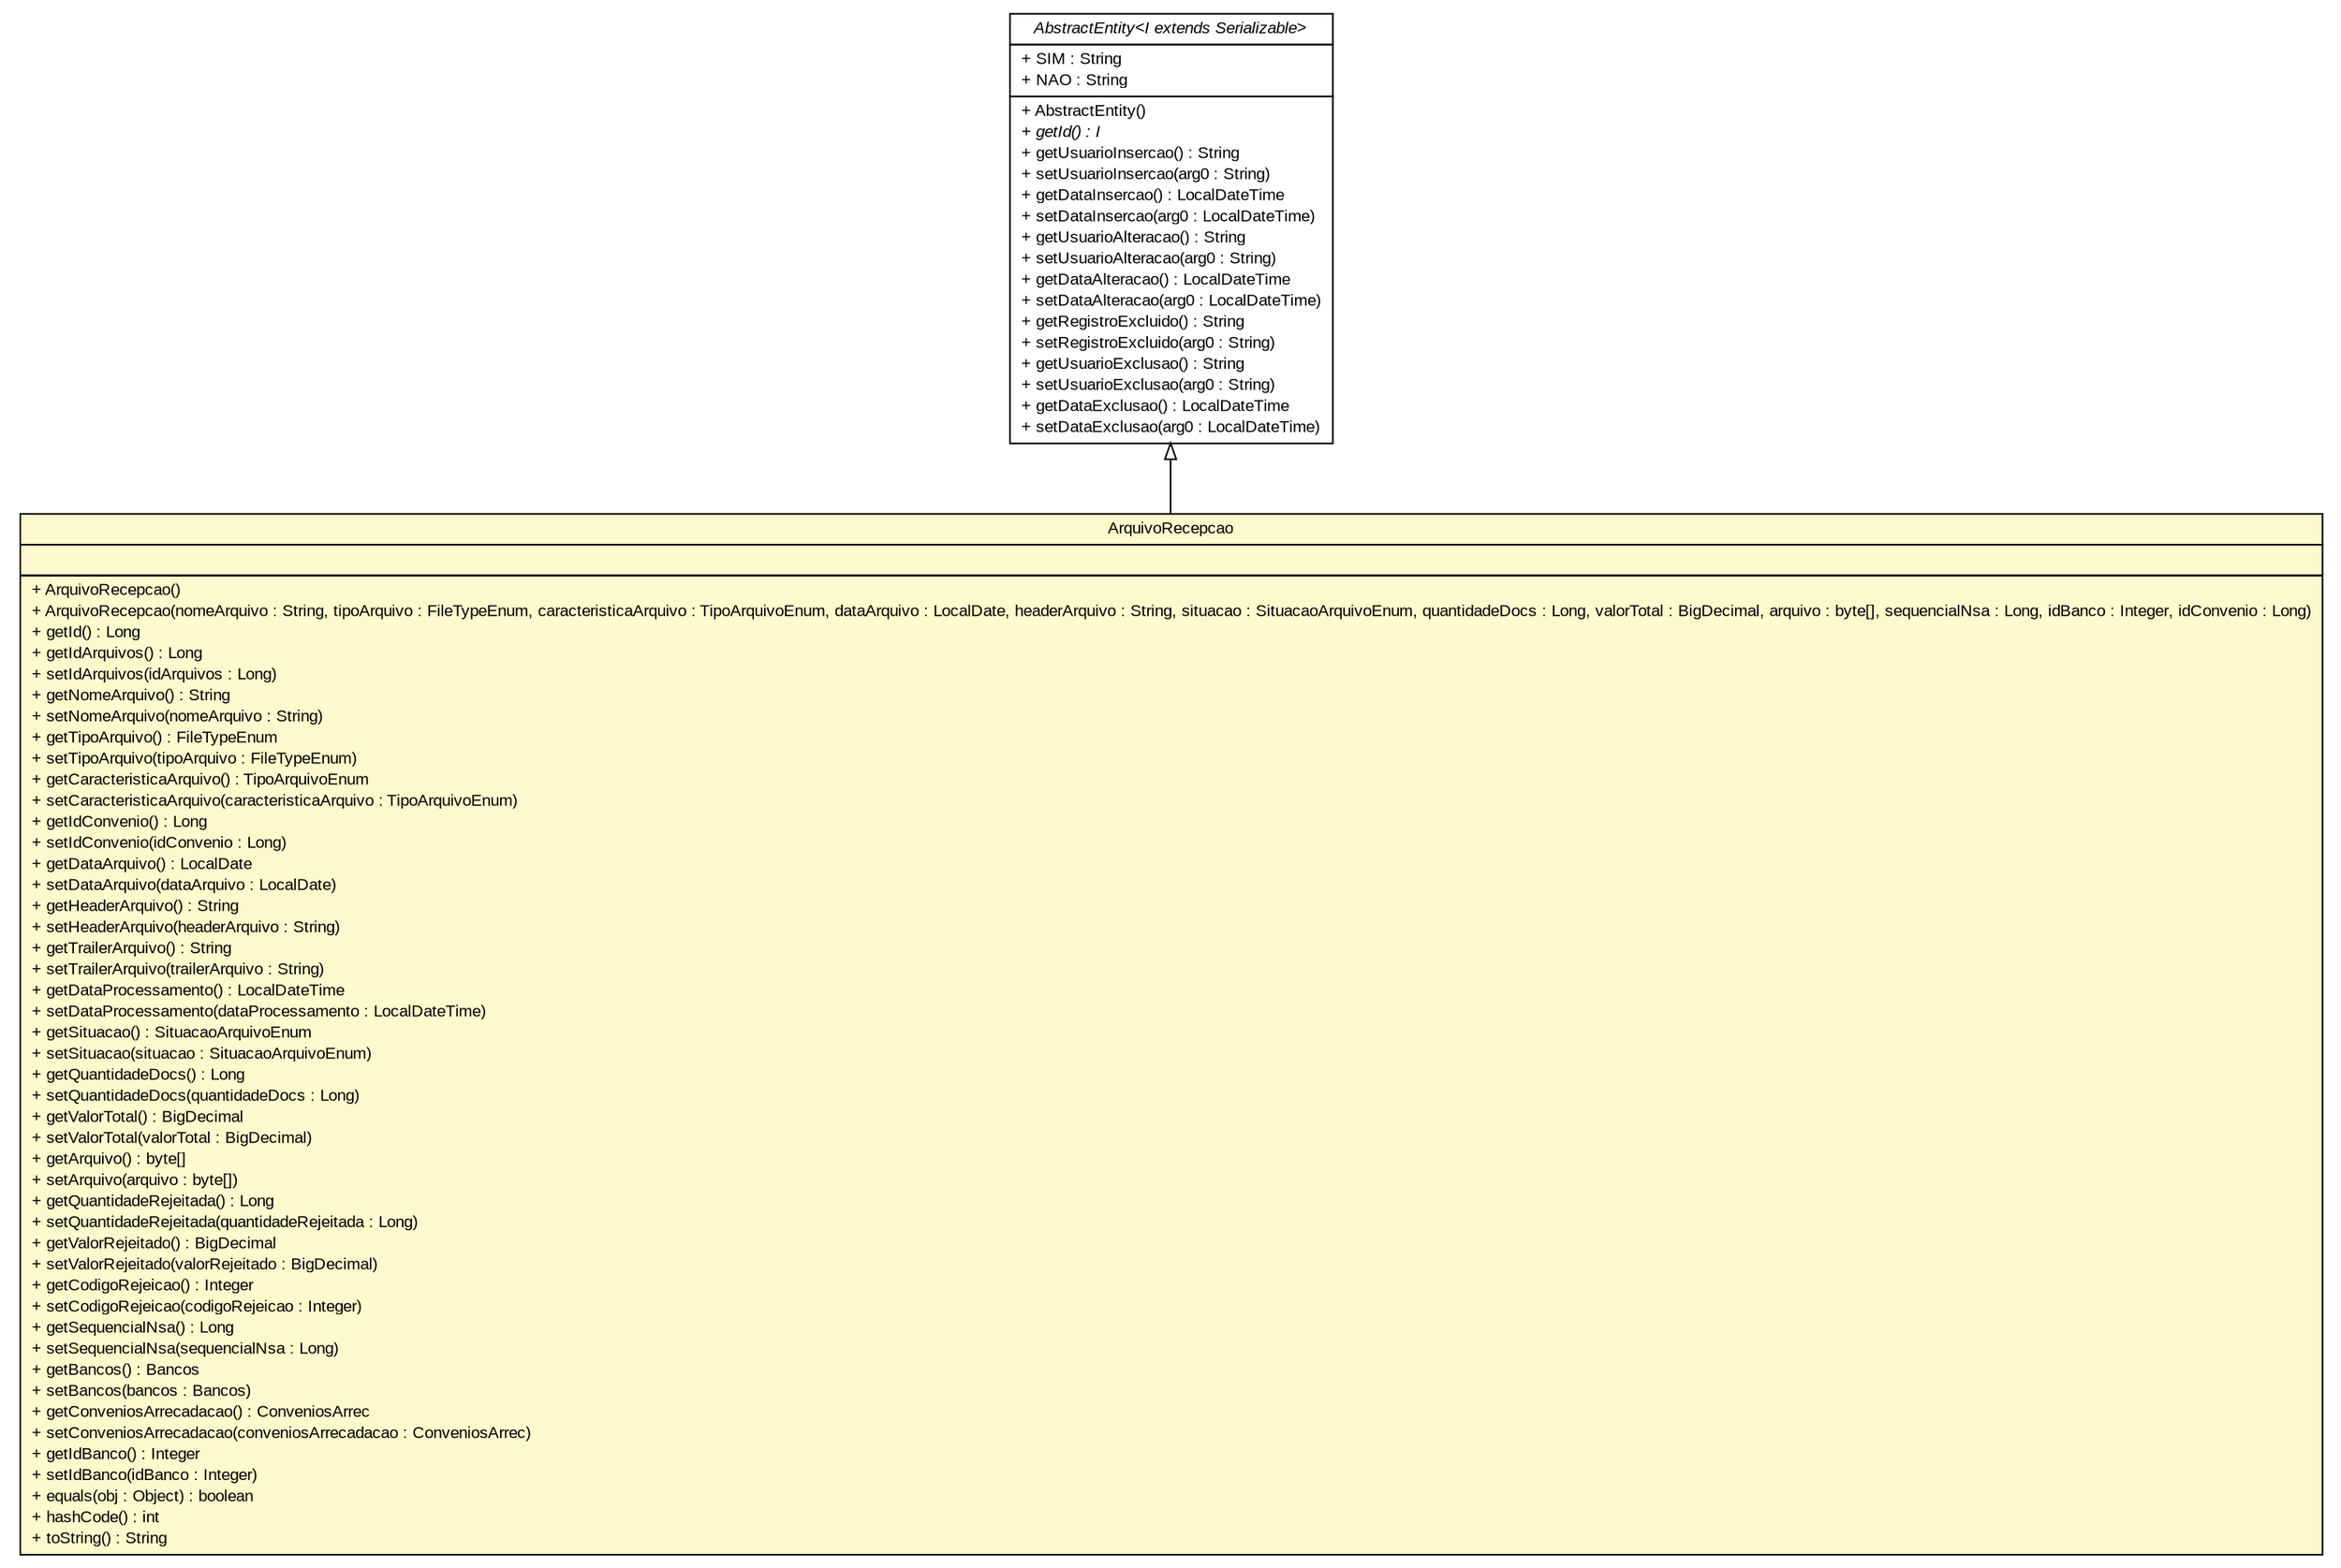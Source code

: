 #!/usr/local/bin/dot
#
# Class diagram 
# Generated by UMLGraph version R5_6 (http://www.umlgraph.org/)
#

digraph G {
	edge [fontname="arial",fontsize=10,labelfontname="arial",labelfontsize=10];
	node [fontname="arial",fontsize=10,shape=plaintext];
	nodesep=0.25;
	ranksep=0.5;
	// br.gov.to.sefaz.arr.persistence.entity.ArquivoRecepcao
	c30415 [label=<<table title="br.gov.to.sefaz.arr.persistence.entity.ArquivoRecepcao" border="0" cellborder="1" cellspacing="0" cellpadding="2" port="p" bgcolor="lemonChiffon" href="./ArquivoRecepcao.html">
		<tr><td><table border="0" cellspacing="0" cellpadding="1">
<tr><td align="center" balign="center"> ArquivoRecepcao </td></tr>
		</table></td></tr>
		<tr><td><table border="0" cellspacing="0" cellpadding="1">
<tr><td align="left" balign="left">  </td></tr>
		</table></td></tr>
		<tr><td><table border="0" cellspacing="0" cellpadding="1">
<tr><td align="left" balign="left"> + ArquivoRecepcao() </td></tr>
<tr><td align="left" balign="left"> + ArquivoRecepcao(nomeArquivo : String, tipoArquivo : FileTypeEnum, caracteristicaArquivo : TipoArquivoEnum, dataArquivo : LocalDate, headerArquivo : String, situacao : SituacaoArquivoEnum, quantidadeDocs : Long, valorTotal : BigDecimal, arquivo : byte[], sequencialNsa : Long, idBanco : Integer, idConvenio : Long) </td></tr>
<tr><td align="left" balign="left"> + getId() : Long </td></tr>
<tr><td align="left" balign="left"> + getIdArquivos() : Long </td></tr>
<tr><td align="left" balign="left"> + setIdArquivos(idArquivos : Long) </td></tr>
<tr><td align="left" balign="left"> + getNomeArquivo() : String </td></tr>
<tr><td align="left" balign="left"> + setNomeArquivo(nomeArquivo : String) </td></tr>
<tr><td align="left" balign="left"> + getTipoArquivo() : FileTypeEnum </td></tr>
<tr><td align="left" balign="left"> + setTipoArquivo(tipoArquivo : FileTypeEnum) </td></tr>
<tr><td align="left" balign="left"> + getCaracteristicaArquivo() : TipoArquivoEnum </td></tr>
<tr><td align="left" balign="left"> + setCaracteristicaArquivo(caracteristicaArquivo : TipoArquivoEnum) </td></tr>
<tr><td align="left" balign="left"> + getIdConvenio() : Long </td></tr>
<tr><td align="left" balign="left"> + setIdConvenio(idConvenio : Long) </td></tr>
<tr><td align="left" balign="left"> + getDataArquivo() : LocalDate </td></tr>
<tr><td align="left" balign="left"> + setDataArquivo(dataArquivo : LocalDate) </td></tr>
<tr><td align="left" balign="left"> + getHeaderArquivo() : String </td></tr>
<tr><td align="left" balign="left"> + setHeaderArquivo(headerArquivo : String) </td></tr>
<tr><td align="left" balign="left"> + getTrailerArquivo() : String </td></tr>
<tr><td align="left" balign="left"> + setTrailerArquivo(trailerArquivo : String) </td></tr>
<tr><td align="left" balign="left"> + getDataProcessamento() : LocalDateTime </td></tr>
<tr><td align="left" balign="left"> + setDataProcessamento(dataProcessamento : LocalDateTime) </td></tr>
<tr><td align="left" balign="left"> + getSituacao() : SituacaoArquivoEnum </td></tr>
<tr><td align="left" balign="left"> + setSituacao(situacao : SituacaoArquivoEnum) </td></tr>
<tr><td align="left" balign="left"> + getQuantidadeDocs() : Long </td></tr>
<tr><td align="left" balign="left"> + setQuantidadeDocs(quantidadeDocs : Long) </td></tr>
<tr><td align="left" balign="left"> + getValorTotal() : BigDecimal </td></tr>
<tr><td align="left" balign="left"> + setValorTotal(valorTotal : BigDecimal) </td></tr>
<tr><td align="left" balign="left"> + getArquivo() : byte[] </td></tr>
<tr><td align="left" balign="left"> + setArquivo(arquivo : byte[]) </td></tr>
<tr><td align="left" balign="left"> + getQuantidadeRejeitada() : Long </td></tr>
<tr><td align="left" balign="left"> + setQuantidadeRejeitada(quantidadeRejeitada : Long) </td></tr>
<tr><td align="left" balign="left"> + getValorRejeitado() : BigDecimal </td></tr>
<tr><td align="left" balign="left"> + setValorRejeitado(valorRejeitado : BigDecimal) </td></tr>
<tr><td align="left" balign="left"> + getCodigoRejeicao() : Integer </td></tr>
<tr><td align="left" balign="left"> + setCodigoRejeicao(codigoRejeicao : Integer) </td></tr>
<tr><td align="left" balign="left"> + getSequencialNsa() : Long </td></tr>
<tr><td align="left" balign="left"> + setSequencialNsa(sequencialNsa : Long) </td></tr>
<tr><td align="left" balign="left"> + getBancos() : Bancos </td></tr>
<tr><td align="left" balign="left"> + setBancos(bancos : Bancos) </td></tr>
<tr><td align="left" balign="left"> + getConveniosArrecadacao() : ConveniosArrec </td></tr>
<tr><td align="left" balign="left"> + setConveniosArrecadacao(conveniosArrecadacao : ConveniosArrec) </td></tr>
<tr><td align="left" balign="left"> + getIdBanco() : Integer </td></tr>
<tr><td align="left" balign="left"> + setIdBanco(idBanco : Integer) </td></tr>
<tr><td align="left" balign="left"> + equals(obj : Object) : boolean </td></tr>
<tr><td align="left" balign="left"> + hashCode() : int </td></tr>
<tr><td align="left" balign="left"> + toString() : String </td></tr>
		</table></td></tr>
		</table>>, URL="./ArquivoRecepcao.html", fontname="arial", fontcolor="black", fontsize=10.0];
	//br.gov.to.sefaz.arr.persistence.entity.ArquivoRecepcao extends br.gov.to.sefaz.persistence.entity.AbstractEntity<java.lang.Long>
	c30601:p -> c30415:p [dir=back,arrowtail=empty];
	// br.gov.to.sefaz.persistence.entity.AbstractEntity<I extends java.io.Serializable>
	c30601 [label=<<table title="br.gov.to.sefaz.persistence.entity.AbstractEntity" border="0" cellborder="1" cellspacing="0" cellpadding="2" port="p" href="http://java.sun.com/j2se/1.4.2/docs/api/br/gov/to/sefaz/persistence/entity/AbstractEntity.html">
		<tr><td><table border="0" cellspacing="0" cellpadding="1">
<tr><td align="center" balign="center"><font face="arial italic"> AbstractEntity&lt;I extends Serializable&gt; </font></td></tr>
		</table></td></tr>
		<tr><td><table border="0" cellspacing="0" cellpadding="1">
<tr><td align="left" balign="left"> + SIM : String </td></tr>
<tr><td align="left" balign="left"> + NAO : String </td></tr>
		</table></td></tr>
		<tr><td><table border="0" cellspacing="0" cellpadding="1">
<tr><td align="left" balign="left"> + AbstractEntity() </td></tr>
<tr><td align="left" balign="left"><font face="arial italic" point-size="10.0"> + getId() : I </font></td></tr>
<tr><td align="left" balign="left"> + getUsuarioInsercao() : String </td></tr>
<tr><td align="left" balign="left"> + setUsuarioInsercao(arg0 : String) </td></tr>
<tr><td align="left" balign="left"> + getDataInsercao() : LocalDateTime </td></tr>
<tr><td align="left" balign="left"> + setDataInsercao(arg0 : LocalDateTime) </td></tr>
<tr><td align="left" balign="left"> + getUsuarioAlteracao() : String </td></tr>
<tr><td align="left" balign="left"> + setUsuarioAlteracao(arg0 : String) </td></tr>
<tr><td align="left" balign="left"> + getDataAlteracao() : LocalDateTime </td></tr>
<tr><td align="left" balign="left"> + setDataAlteracao(arg0 : LocalDateTime) </td></tr>
<tr><td align="left" balign="left"> + getRegistroExcluido() : String </td></tr>
<tr><td align="left" balign="left"> + setRegistroExcluido(arg0 : String) </td></tr>
<tr><td align="left" balign="left"> + getUsuarioExclusao() : String </td></tr>
<tr><td align="left" balign="left"> + setUsuarioExclusao(arg0 : String) </td></tr>
<tr><td align="left" balign="left"> + getDataExclusao() : LocalDateTime </td></tr>
<tr><td align="left" balign="left"> + setDataExclusao(arg0 : LocalDateTime) </td></tr>
		</table></td></tr>
		</table>>, URL="http://java.sun.com/j2se/1.4.2/docs/api/br/gov/to/sefaz/persistence/entity/AbstractEntity.html", fontname="arial", fontcolor="black", fontsize=10.0];
}

